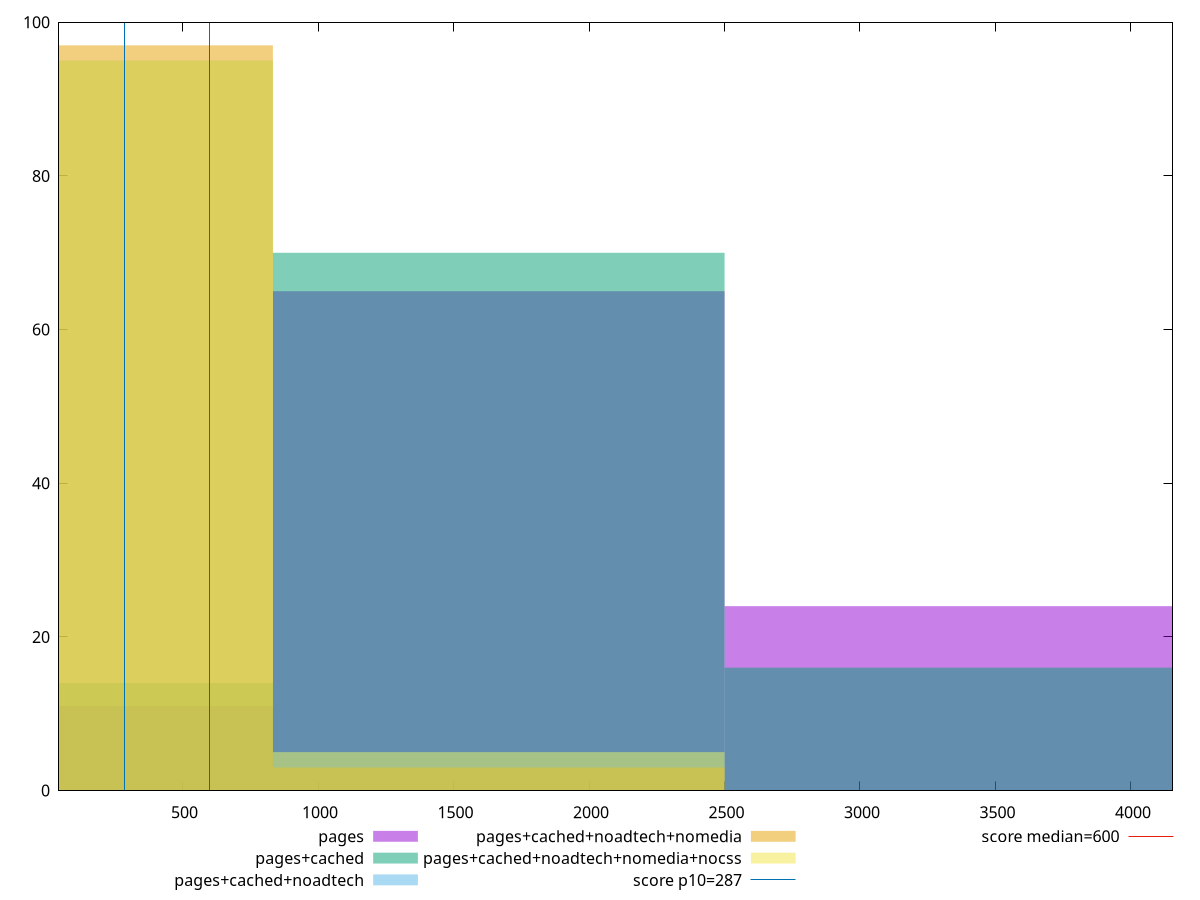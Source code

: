 reset

$pages <<EOF
1666.8013255173644 65
0 11
3333.6026510347288 24
EOF

$pagesCached <<EOF
1666.8013255173644 70
0 14
3333.6026510347288 16
EOF

$pagesCachedNoadtech <<EOF
0 95
1666.8013255173644 5
EOF

$pagesCachedNoadtechNomedia <<EOF
0 97
1666.8013255173644 3
EOF

$pagesCachedNoadtechNomediaNocss <<EOF
0 95
1666.8013255173644 5
EOF

set key outside below
set boxwidth 1666.8013255173644
set xrange [44:4153.3405]
set yrange [0:100]
set trange [0:100]
set style fill transparent solid 0.5 noborder

set parametric
set terminal svg size 640, 530 enhanced background rgb 'white'
set output "report_00015_2021-02-09T16-11-33.973Z/total-blocking-time/comparison/histogram/all_raw.svg"

plot $pages title "pages" with boxes, \
     $pagesCached title "pages+cached" with boxes, \
     $pagesCachedNoadtech title "pages+cached+noadtech" with boxes, \
     $pagesCachedNoadtechNomedia title "pages+cached+noadtech+nomedia" with boxes, \
     $pagesCachedNoadtechNomediaNocss title "pages+cached+noadtech+nomedia+nocss" with boxes, \
     287,t title "score p10=287", \
     600,t title "score median=600"

reset
